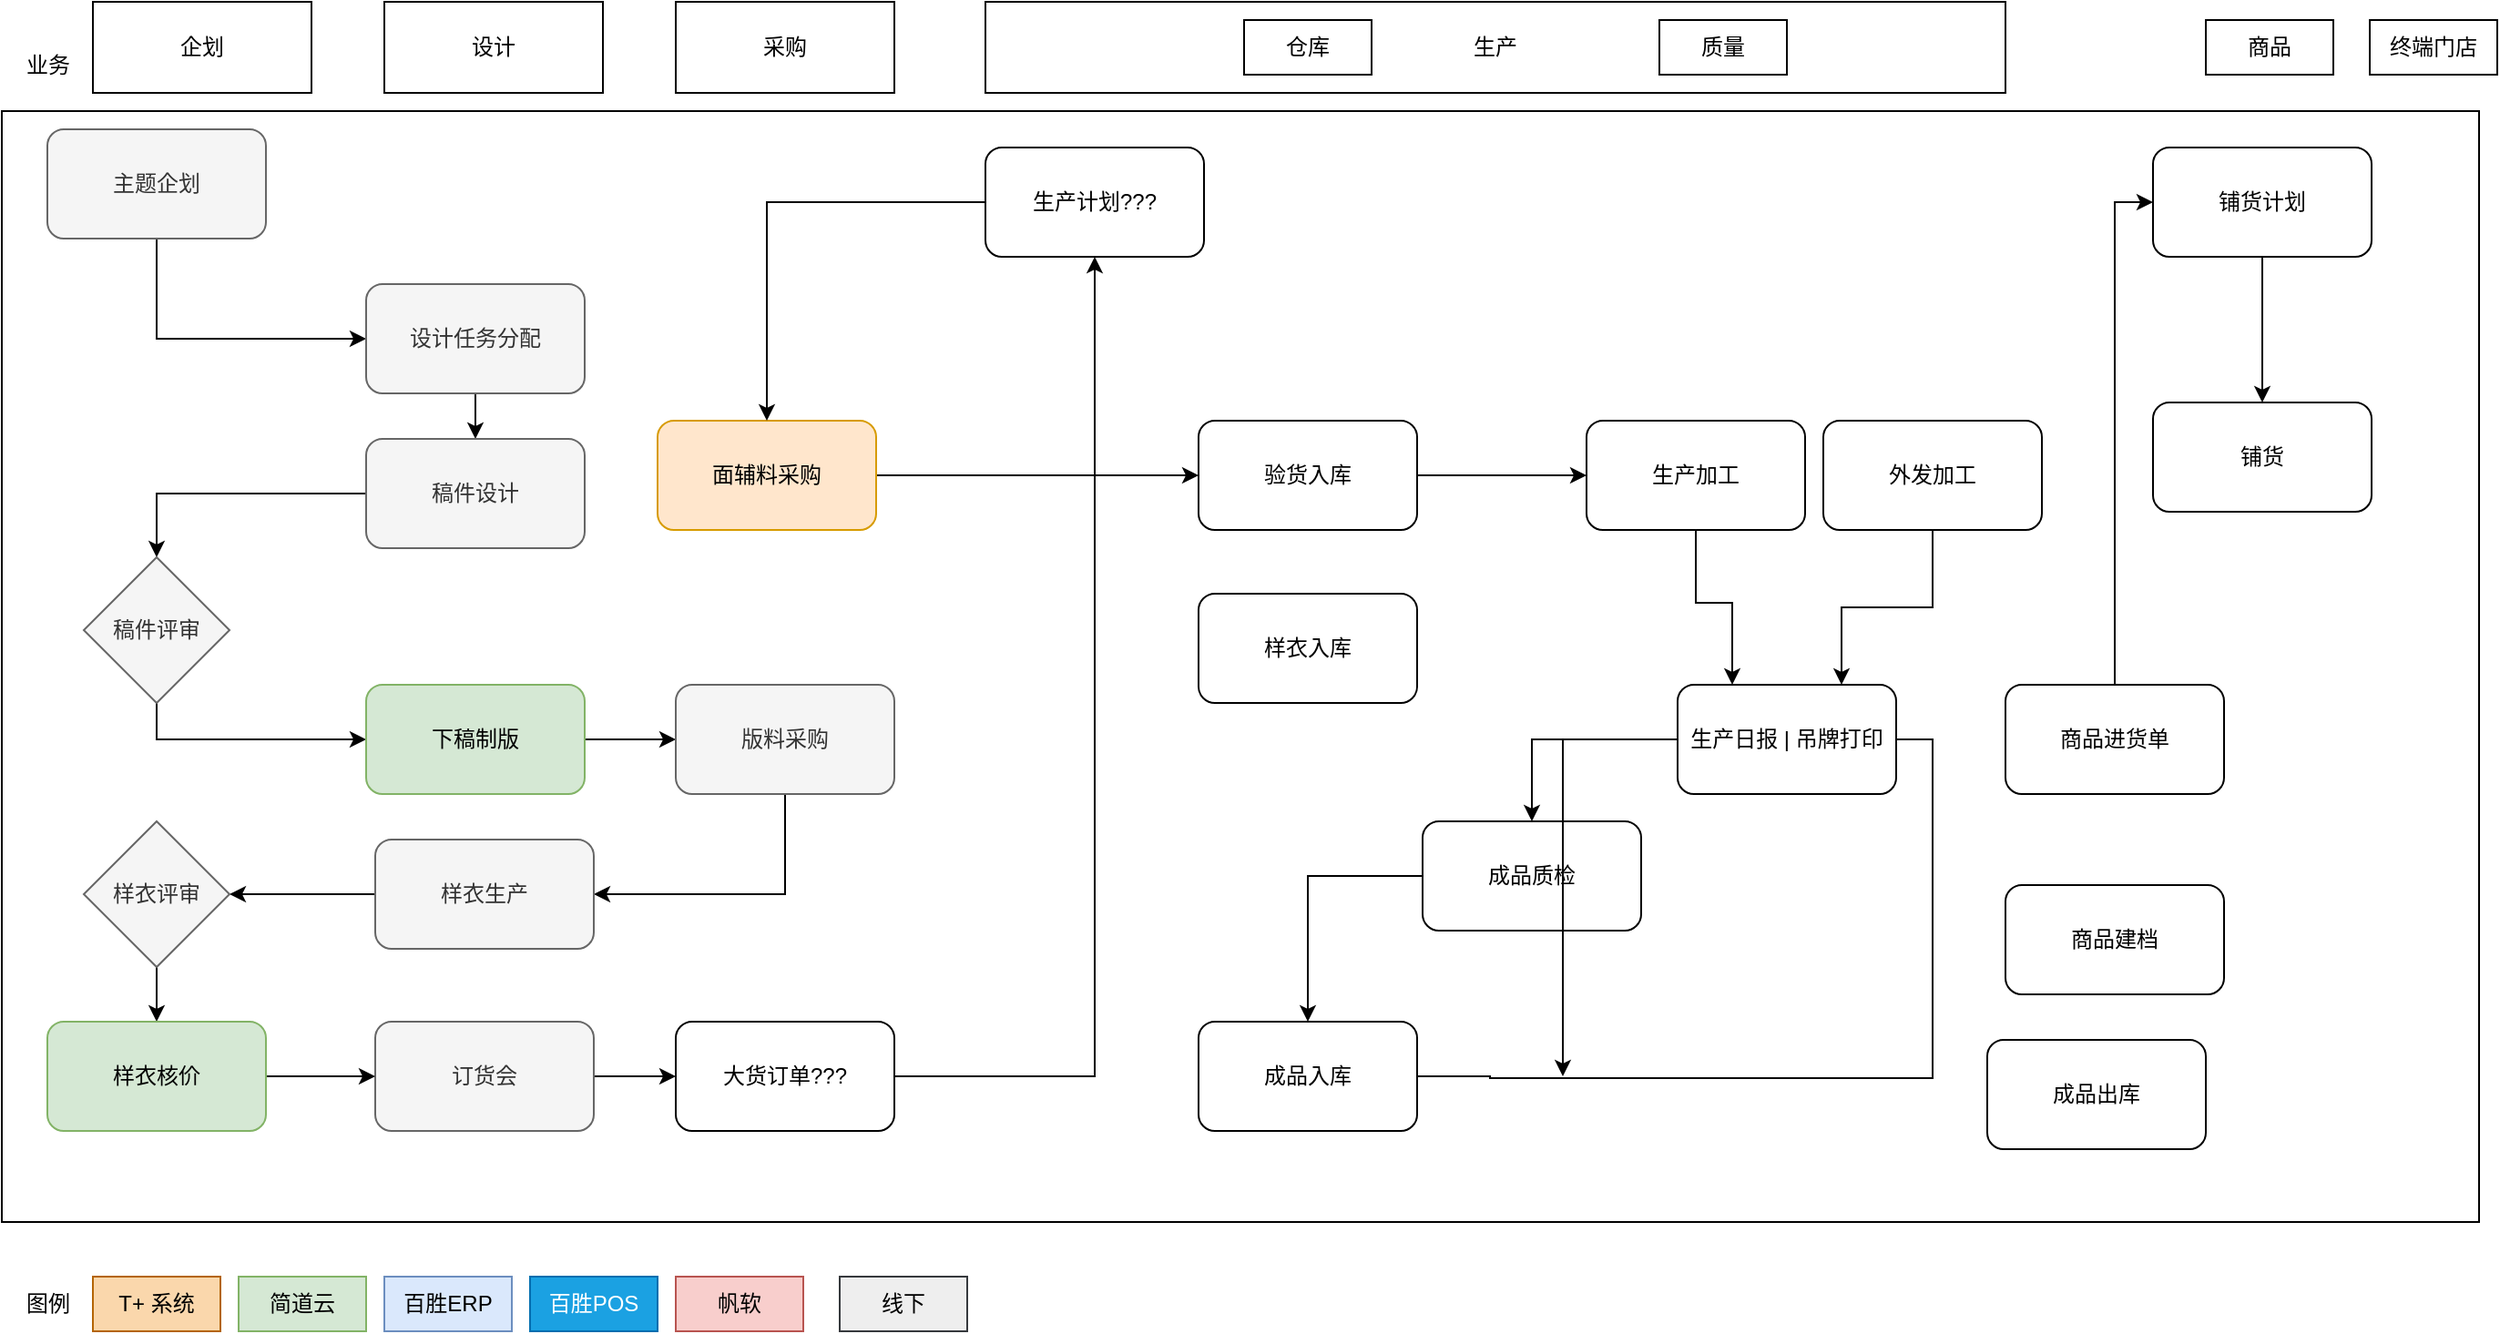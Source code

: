 <mxfile version="24.0.7" type="github">
  <diagram name="第 1 页" id="3wVo0rphu3h8U0b0IPdh">
    <mxGraphModel dx="1657" dy="944" grid="1" gridSize="10" guides="1" tooltips="1" connect="1" arrows="1" fold="1" page="1" pageScale="1" pageWidth="827" pageHeight="1169" math="0" shadow="0">
      <root>
        <mxCell id="0" />
        <mxCell id="1" parent="0" />
        <mxCell id="6YbztkHBUxEzFwWsm6A3-1" value="" style="rounded=0;whiteSpace=wrap;html=1;" vertex="1" parent="1">
          <mxGeometry y="100" width="1360" height="610" as="geometry" />
        </mxCell>
        <mxCell id="6YbztkHBUxEzFwWsm6A3-2" value="图例" style="text;html=1;align=center;verticalAlign=middle;resizable=0;points=[];autosize=1;strokeColor=none;fillColor=none;" vertex="1" parent="1">
          <mxGeometry y="740" width="50" height="30" as="geometry" />
        </mxCell>
        <mxCell id="6YbztkHBUxEzFwWsm6A3-6" value="T+ 系统" style="rounded=0;whiteSpace=wrap;html=1;fillColor=#fad7ac;strokeColor=#b46504;" vertex="1" parent="1">
          <mxGeometry x="50" y="740" width="70" height="30" as="geometry" />
        </mxCell>
        <mxCell id="6YbztkHBUxEzFwWsm6A3-7" value="简道云" style="rounded=0;whiteSpace=wrap;html=1;fillColor=#d5e8d4;strokeColor=#82b366;" vertex="1" parent="1">
          <mxGeometry x="130" y="740" width="70" height="30" as="geometry" />
        </mxCell>
        <mxCell id="6YbztkHBUxEzFwWsm6A3-9" value="百胜ERP" style="rounded=0;whiteSpace=wrap;html=1;fillColor=#dae8fc;strokeColor=#6c8ebf;" vertex="1" parent="1">
          <mxGeometry x="210" y="740" width="70" height="30" as="geometry" />
        </mxCell>
        <mxCell id="6YbztkHBUxEzFwWsm6A3-10" value="百胜POS" style="rounded=0;whiteSpace=wrap;html=1;fillColor=#1ba1e2;fontColor=#ffffff;strokeColor=#006EAF;" vertex="1" parent="1">
          <mxGeometry x="290" y="740" width="70" height="30" as="geometry" />
        </mxCell>
        <mxCell id="6YbztkHBUxEzFwWsm6A3-11" value="帆软" style="rounded=0;whiteSpace=wrap;html=1;fillColor=#f8cecc;strokeColor=#b85450;" vertex="1" parent="1">
          <mxGeometry x="370" y="740" width="70" height="30" as="geometry" />
        </mxCell>
        <mxCell id="6YbztkHBUxEzFwWsm6A3-14" value="企划" style="rounded=0;whiteSpace=wrap;html=1;" vertex="1" parent="1">
          <mxGeometry x="50" y="40" width="120" height="50" as="geometry" />
        </mxCell>
        <mxCell id="6YbztkHBUxEzFwWsm6A3-15" value="业务" style="text;html=1;align=center;verticalAlign=middle;resizable=0;points=[];autosize=1;strokeColor=none;fillColor=none;" vertex="1" parent="1">
          <mxGeometry y="60" width="50" height="30" as="geometry" />
        </mxCell>
        <mxCell id="6YbztkHBUxEzFwWsm6A3-16" value="设计" style="rounded=0;whiteSpace=wrap;html=1;" vertex="1" parent="1">
          <mxGeometry x="210" y="40" width="120" height="50" as="geometry" />
        </mxCell>
        <mxCell id="6YbztkHBUxEzFwWsm6A3-17" value="生产" style="rounded=0;whiteSpace=wrap;html=1;" vertex="1" parent="1">
          <mxGeometry x="540" y="40" width="560" height="50" as="geometry" />
        </mxCell>
        <mxCell id="6YbztkHBUxEzFwWsm6A3-18" value="采购" style="rounded=0;whiteSpace=wrap;html=1;" vertex="1" parent="1">
          <mxGeometry x="370" y="40" width="120" height="50" as="geometry" />
        </mxCell>
        <mxCell id="6YbztkHBUxEzFwWsm6A3-20" value="仓库" style="rounded=0;whiteSpace=wrap;html=1;" vertex="1" parent="1">
          <mxGeometry x="682" y="50" width="70" height="30" as="geometry" />
        </mxCell>
        <mxCell id="6YbztkHBUxEzFwWsm6A3-22" value="商品" style="rounded=0;whiteSpace=wrap;html=1;" vertex="1" parent="1">
          <mxGeometry x="1210" y="50" width="70" height="30" as="geometry" />
        </mxCell>
        <mxCell id="6YbztkHBUxEzFwWsm6A3-23" value="终端门店" style="rounded=0;whiteSpace=wrap;html=1;" vertex="1" parent="1">
          <mxGeometry x="1300" y="50" width="70" height="30" as="geometry" />
        </mxCell>
        <mxCell id="6YbztkHBUxEzFwWsm6A3-57" value="" style="edgeStyle=orthogonalEdgeStyle;rounded=0;orthogonalLoop=1;jettySize=auto;html=1;entryX=0;entryY=0.5;entryDx=0;entryDy=0;exitX=0.5;exitY=1;exitDx=0;exitDy=0;" edge="1" parent="1" source="6YbztkHBUxEzFwWsm6A3-25" target="6YbztkHBUxEzFwWsm6A3-27">
          <mxGeometry relative="1" as="geometry">
            <mxPoint x="85" y="250" as="targetPoint" />
          </mxGeometry>
        </mxCell>
        <mxCell id="6YbztkHBUxEzFwWsm6A3-25" value="主题企划" style="rounded=1;whiteSpace=wrap;html=1;fillColor=#f5f5f5;fontColor=#333333;strokeColor=#666666;" vertex="1" parent="1">
          <mxGeometry x="25" y="110" width="120" height="60" as="geometry" />
        </mxCell>
        <mxCell id="6YbztkHBUxEzFwWsm6A3-31" value="" style="edgeStyle=orthogonalEdgeStyle;rounded=0;orthogonalLoop=1;jettySize=auto;html=1;" edge="1" parent="1" source="6YbztkHBUxEzFwWsm6A3-27" target="6YbztkHBUxEzFwWsm6A3-30">
          <mxGeometry relative="1" as="geometry" />
        </mxCell>
        <mxCell id="6YbztkHBUxEzFwWsm6A3-27" value="设计任务分配" style="rounded=1;whiteSpace=wrap;html=1;fillColor=#f5f5f5;fontColor=#333333;strokeColor=#666666;" vertex="1" parent="1">
          <mxGeometry x="200" y="195" width="120" height="60" as="geometry" />
        </mxCell>
        <mxCell id="6YbztkHBUxEzFwWsm6A3-29" value="线下" style="rounded=0;whiteSpace=wrap;html=1;fillColor=#eeeeee;strokeColor=#36393d;" vertex="1" parent="1">
          <mxGeometry x="460" y="740" width="70" height="30" as="geometry" />
        </mxCell>
        <mxCell id="6YbztkHBUxEzFwWsm6A3-59" value="" style="edgeStyle=orthogonalEdgeStyle;rounded=0;orthogonalLoop=1;jettySize=auto;html=1;" edge="1" parent="1" source="6YbztkHBUxEzFwWsm6A3-30" target="6YbztkHBUxEzFwWsm6A3-35">
          <mxGeometry relative="1" as="geometry">
            <mxPoint x="120" y="310" as="targetPoint" />
          </mxGeometry>
        </mxCell>
        <mxCell id="6YbztkHBUxEzFwWsm6A3-30" value="稿件设计" style="rounded=1;whiteSpace=wrap;html=1;fillColor=#f5f5f5;fontColor=#333333;strokeColor=#666666;" vertex="1" parent="1">
          <mxGeometry x="200" y="280" width="120" height="60" as="geometry" />
        </mxCell>
        <mxCell id="6YbztkHBUxEzFwWsm6A3-37" value="" style="edgeStyle=orthogonalEdgeStyle;rounded=0;orthogonalLoop=1;jettySize=auto;html=1;entryX=0;entryY=0.5;entryDx=0;entryDy=0;exitX=0.5;exitY=1;exitDx=0;exitDy=0;" edge="1" parent="1" source="6YbztkHBUxEzFwWsm6A3-35" target="6YbztkHBUxEzFwWsm6A3-38">
          <mxGeometry relative="1" as="geometry">
            <mxPoint x="85" y="560" as="targetPoint" />
          </mxGeometry>
        </mxCell>
        <mxCell id="6YbztkHBUxEzFwWsm6A3-35" value="稿件评审" style="rhombus;whiteSpace=wrap;html=1;fillColor=#f5f5f5;fontColor=#333333;strokeColor=#666666;" vertex="1" parent="1">
          <mxGeometry x="45" y="345" width="80" height="80" as="geometry" />
        </mxCell>
        <mxCell id="6YbztkHBUxEzFwWsm6A3-60" value="" style="edgeStyle=orthogonalEdgeStyle;rounded=0;orthogonalLoop=1;jettySize=auto;html=1;" edge="1" parent="1" source="6YbztkHBUxEzFwWsm6A3-38" target="6YbztkHBUxEzFwWsm6A3-39">
          <mxGeometry relative="1" as="geometry" />
        </mxCell>
        <mxCell id="6YbztkHBUxEzFwWsm6A3-38" value="下稿制版" style="rounded=1;whiteSpace=wrap;html=1;fillColor=#d5e8d4;strokeColor=#82b366;" vertex="1" parent="1">
          <mxGeometry x="200" y="415" width="120" height="60" as="geometry" />
        </mxCell>
        <mxCell id="6YbztkHBUxEzFwWsm6A3-61" value="" style="edgeStyle=orthogonalEdgeStyle;rounded=0;orthogonalLoop=1;jettySize=auto;html=1;entryX=1;entryY=0.5;entryDx=0;entryDy=0;exitX=0.5;exitY=1;exitDx=0;exitDy=0;" edge="1" parent="1" source="6YbztkHBUxEzFwWsm6A3-39" target="6YbztkHBUxEzFwWsm6A3-40">
          <mxGeometry relative="1" as="geometry" />
        </mxCell>
        <mxCell id="6YbztkHBUxEzFwWsm6A3-39" value="版料采购" style="rounded=1;whiteSpace=wrap;html=1;fillColor=#f5f5f5;fontColor=#333333;strokeColor=#666666;" vertex="1" parent="1">
          <mxGeometry x="370" y="415" width="120" height="60" as="geometry" />
        </mxCell>
        <mxCell id="6YbztkHBUxEzFwWsm6A3-62" value="" style="edgeStyle=orthogonalEdgeStyle;rounded=0;orthogonalLoop=1;jettySize=auto;html=1;" edge="1" parent="1" source="6YbztkHBUxEzFwWsm6A3-40" target="6YbztkHBUxEzFwWsm6A3-42">
          <mxGeometry relative="1" as="geometry" />
        </mxCell>
        <mxCell id="6YbztkHBUxEzFwWsm6A3-40" value="样衣生产" style="rounded=1;whiteSpace=wrap;html=1;fillColor=#f5f5f5;fontColor=#333333;strokeColor=#666666;" vertex="1" parent="1">
          <mxGeometry x="205" y="500" width="120" height="60" as="geometry" />
        </mxCell>
        <mxCell id="6YbztkHBUxEzFwWsm6A3-63" value="" style="edgeStyle=orthogonalEdgeStyle;rounded=0;orthogonalLoop=1;jettySize=auto;html=1;" edge="1" parent="1" source="6YbztkHBUxEzFwWsm6A3-42" target="6YbztkHBUxEzFwWsm6A3-54">
          <mxGeometry relative="1" as="geometry" />
        </mxCell>
        <mxCell id="6YbztkHBUxEzFwWsm6A3-42" value="样衣评审" style="rhombus;whiteSpace=wrap;html=1;fillColor=#f5f5f5;fontColor=#333333;strokeColor=#666666;" vertex="1" parent="1">
          <mxGeometry x="45" y="490" width="80" height="80" as="geometry" />
        </mxCell>
        <mxCell id="6YbztkHBUxEzFwWsm6A3-65" value="" style="edgeStyle=orthogonalEdgeStyle;rounded=0;orthogonalLoop=1;jettySize=auto;html=1;" edge="1" parent="1" source="6YbztkHBUxEzFwWsm6A3-43" target="6YbztkHBUxEzFwWsm6A3-44">
          <mxGeometry relative="1" as="geometry" />
        </mxCell>
        <mxCell id="6YbztkHBUxEzFwWsm6A3-43" value="订货会" style="rounded=1;whiteSpace=wrap;html=1;fillColor=#f5f5f5;fontColor=#333333;strokeColor=#666666;" vertex="1" parent="1">
          <mxGeometry x="205" y="600" width="120" height="60" as="geometry" />
        </mxCell>
        <mxCell id="6YbztkHBUxEzFwWsm6A3-67" value="" style="edgeStyle=orthogonalEdgeStyle;rounded=0;orthogonalLoop=1;jettySize=auto;html=1;entryX=0.5;entryY=1;entryDx=0;entryDy=0;" edge="1" parent="1" source="6YbztkHBUxEzFwWsm6A3-44" target="6YbztkHBUxEzFwWsm6A3-75">
          <mxGeometry relative="1" as="geometry">
            <mxPoint x="630" y="180" as="targetPoint" />
          </mxGeometry>
        </mxCell>
        <mxCell id="6YbztkHBUxEzFwWsm6A3-44" value="大货订单???" style="rounded=1;whiteSpace=wrap;html=1;" vertex="1" parent="1">
          <mxGeometry x="370" y="600" width="120" height="60" as="geometry" />
        </mxCell>
        <mxCell id="6YbztkHBUxEzFwWsm6A3-69" value="" style="edgeStyle=orthogonalEdgeStyle;rounded=0;orthogonalLoop=1;jettySize=auto;html=1;entryX=0;entryY=0.5;entryDx=0;entryDy=0;" edge="1" parent="1" source="6YbztkHBUxEzFwWsm6A3-45" target="6YbztkHBUxEzFwWsm6A3-46">
          <mxGeometry relative="1" as="geometry">
            <mxPoint x="610" y="110" as="targetPoint" />
          </mxGeometry>
        </mxCell>
        <mxCell id="6YbztkHBUxEzFwWsm6A3-45" value="面辅料采购" style="rounded=1;whiteSpace=wrap;html=1;fillColor=#ffe6cc;strokeColor=#d79b00;" vertex="1" parent="1">
          <mxGeometry x="360" y="270" width="120" height="60" as="geometry" />
        </mxCell>
        <mxCell id="6YbztkHBUxEzFwWsm6A3-70" value="" style="edgeStyle=orthogonalEdgeStyle;rounded=0;orthogonalLoop=1;jettySize=auto;html=1;" edge="1" parent="1" source="6YbztkHBUxEzFwWsm6A3-46" target="6YbztkHBUxEzFwWsm6A3-47">
          <mxGeometry relative="1" as="geometry" />
        </mxCell>
        <mxCell id="6YbztkHBUxEzFwWsm6A3-46" value="验货入库" style="rounded=1;whiteSpace=wrap;html=1;" vertex="1" parent="1">
          <mxGeometry x="657" y="270" width="120" height="60" as="geometry" />
        </mxCell>
        <mxCell id="6YbztkHBUxEzFwWsm6A3-71" value="" style="edgeStyle=orthogonalEdgeStyle;rounded=0;orthogonalLoop=1;jettySize=auto;html=1;exitX=0.5;exitY=1;exitDx=0;exitDy=0;entryX=0.25;entryY=0;entryDx=0;entryDy=0;" edge="1" parent="1" source="6YbztkHBUxEzFwWsm6A3-47" target="6YbztkHBUxEzFwWsm6A3-81">
          <mxGeometry relative="1" as="geometry">
            <mxPoint x="919" y="410" as="targetPoint" />
            <Array as="points">
              <mxPoint x="930" y="370" />
              <mxPoint x="950" y="370" />
            </Array>
          </mxGeometry>
        </mxCell>
        <mxCell id="6YbztkHBUxEzFwWsm6A3-47" value="生产加工" style="rounded=1;whiteSpace=wrap;html=1;" vertex="1" parent="1">
          <mxGeometry x="870" y="270" width="120" height="60" as="geometry" />
        </mxCell>
        <mxCell id="6YbztkHBUxEzFwWsm6A3-74" value="" style="edgeStyle=orthogonalEdgeStyle;rounded=0;orthogonalLoop=1;jettySize=auto;html=1;entryX=0.75;entryY=0;entryDx=0;entryDy=0;" edge="1" parent="1" source="6YbztkHBUxEzFwWsm6A3-50" target="6YbztkHBUxEzFwWsm6A3-81">
          <mxGeometry relative="1" as="geometry">
            <mxPoint x="887" y="370" as="targetPoint" />
          </mxGeometry>
        </mxCell>
        <mxCell id="6YbztkHBUxEzFwWsm6A3-50" value="外发加工" style="rounded=1;whiteSpace=wrap;html=1;" vertex="1" parent="1">
          <mxGeometry x="1000" y="270" width="120" height="60" as="geometry" />
        </mxCell>
        <mxCell id="6YbztkHBUxEzFwWsm6A3-72" value="" style="edgeStyle=orthogonalEdgeStyle;rounded=0;orthogonalLoop=1;jettySize=auto;html=1;" edge="1" parent="1" source="6YbztkHBUxEzFwWsm6A3-51" target="6YbztkHBUxEzFwWsm6A3-55">
          <mxGeometry relative="1" as="geometry" />
        </mxCell>
        <mxCell id="6YbztkHBUxEzFwWsm6A3-51" value="成品质检" style="rounded=1;whiteSpace=wrap;html=1;" vertex="1" parent="1">
          <mxGeometry x="780" y="490" width="120" height="60" as="geometry" />
        </mxCell>
        <mxCell id="6YbztkHBUxEzFwWsm6A3-80" value="" style="edgeStyle=orthogonalEdgeStyle;rounded=0;orthogonalLoop=1;jettySize=auto;html=1;entryX=0;entryY=0.5;entryDx=0;entryDy=0;" edge="1" parent="1" source="6YbztkHBUxEzFwWsm6A3-52" target="6YbztkHBUxEzFwWsm6A3-53">
          <mxGeometry relative="1" as="geometry">
            <mxPoint x="1080" y="290" as="targetPoint" />
          </mxGeometry>
        </mxCell>
        <mxCell id="6YbztkHBUxEzFwWsm6A3-52" value="商品进货单" style="rounded=1;whiteSpace=wrap;html=1;" vertex="1" parent="1">
          <mxGeometry x="1100" y="415" width="120" height="60" as="geometry" />
        </mxCell>
        <mxCell id="6YbztkHBUxEzFwWsm6A3-78" value="" style="edgeStyle=orthogonalEdgeStyle;rounded=0;orthogonalLoop=1;jettySize=auto;html=1;" edge="1" parent="1" source="6YbztkHBUxEzFwWsm6A3-53" target="6YbztkHBUxEzFwWsm6A3-77">
          <mxGeometry relative="1" as="geometry" />
        </mxCell>
        <mxCell id="6YbztkHBUxEzFwWsm6A3-53" value="铺货计划" style="rounded=1;whiteSpace=wrap;html=1;" vertex="1" parent="1">
          <mxGeometry x="1181" y="120" width="120" height="60" as="geometry" />
        </mxCell>
        <mxCell id="6YbztkHBUxEzFwWsm6A3-64" value="" style="edgeStyle=orthogonalEdgeStyle;rounded=0;orthogonalLoop=1;jettySize=auto;html=1;" edge="1" parent="1" source="6YbztkHBUxEzFwWsm6A3-54" target="6YbztkHBUxEzFwWsm6A3-43">
          <mxGeometry relative="1" as="geometry" />
        </mxCell>
        <mxCell id="6YbztkHBUxEzFwWsm6A3-54" value="样衣核价" style="rounded=1;whiteSpace=wrap;html=1;fillColor=#d5e8d4;strokeColor=#82b366;" vertex="1" parent="1">
          <mxGeometry x="25" y="600" width="120" height="60" as="geometry" />
        </mxCell>
        <mxCell id="6YbztkHBUxEzFwWsm6A3-94" value="" style="edgeStyle=orthogonalEdgeStyle;rounded=0;orthogonalLoop=1;jettySize=auto;html=1;entryX=0;entryY=0.5;entryDx=0;entryDy=0;" edge="1" parent="1" source="6YbztkHBUxEzFwWsm6A3-55">
          <mxGeometry relative="1" as="geometry">
            <mxPoint x="857" y="630" as="targetPoint" />
            <Array as="points">
              <mxPoint x="817" y="630" />
              <mxPoint x="817" y="631" />
              <mxPoint x="1060" y="631" />
              <mxPoint x="1060" y="445" />
            </Array>
          </mxGeometry>
        </mxCell>
        <mxCell id="6YbztkHBUxEzFwWsm6A3-55" value="成品入库" style="rounded=1;whiteSpace=wrap;html=1;" vertex="1" parent="1">
          <mxGeometry x="657" y="600" width="120" height="60" as="geometry" />
        </mxCell>
        <mxCell id="6YbztkHBUxEzFwWsm6A3-76" value="" style="edgeStyle=orthogonalEdgeStyle;rounded=0;orthogonalLoop=1;jettySize=auto;html=1;exitX=0;exitY=0.5;exitDx=0;exitDy=0;" edge="1" parent="1" source="6YbztkHBUxEzFwWsm6A3-75" target="6YbztkHBUxEzFwWsm6A3-45">
          <mxGeometry relative="1" as="geometry" />
        </mxCell>
        <mxCell id="6YbztkHBUxEzFwWsm6A3-75" value="生产计划???" style="rounded=1;whiteSpace=wrap;html=1;" vertex="1" parent="1">
          <mxGeometry x="540" y="120" width="120" height="60" as="geometry" />
        </mxCell>
        <mxCell id="6YbztkHBUxEzFwWsm6A3-77" value="铺货" style="rounded=1;whiteSpace=wrap;html=1;" vertex="1" parent="1">
          <mxGeometry x="1181" y="260" width="120" height="60" as="geometry" />
        </mxCell>
        <mxCell id="6YbztkHBUxEzFwWsm6A3-83" value="" style="edgeStyle=orthogonalEdgeStyle;rounded=0;orthogonalLoop=1;jettySize=auto;html=1;" edge="1" parent="1" source="6YbztkHBUxEzFwWsm6A3-81" target="6YbztkHBUxEzFwWsm6A3-51">
          <mxGeometry relative="1" as="geometry">
            <mxPoint x="800" y="440.0" as="targetPoint" />
          </mxGeometry>
        </mxCell>
        <mxCell id="6YbztkHBUxEzFwWsm6A3-81" value="生产日报 | 吊牌打印" style="rounded=1;whiteSpace=wrap;html=1;" vertex="1" parent="1">
          <mxGeometry x="920" y="415" width="120" height="60" as="geometry" />
        </mxCell>
        <mxCell id="6YbztkHBUxEzFwWsm6A3-86" value="样衣入库" style="rounded=1;whiteSpace=wrap;html=1;" vertex="1" parent="1">
          <mxGeometry x="657" y="365" width="120" height="60" as="geometry" />
        </mxCell>
        <mxCell id="6YbztkHBUxEzFwWsm6A3-88" value="成品出库" style="rounded=1;whiteSpace=wrap;html=1;" vertex="1" parent="1">
          <mxGeometry x="1090" y="610" width="120" height="60" as="geometry" />
        </mxCell>
        <mxCell id="6YbztkHBUxEzFwWsm6A3-89" value="质量" style="rounded=0;whiteSpace=wrap;html=1;" vertex="1" parent="1">
          <mxGeometry x="910" y="50" width="70" height="30" as="geometry" />
        </mxCell>
        <mxCell id="6YbztkHBUxEzFwWsm6A3-90" value="商品建档" style="rounded=1;whiteSpace=wrap;html=1;" vertex="1" parent="1">
          <mxGeometry x="1100" y="525" width="120" height="60" as="geometry" />
        </mxCell>
      </root>
    </mxGraphModel>
  </diagram>
</mxfile>

